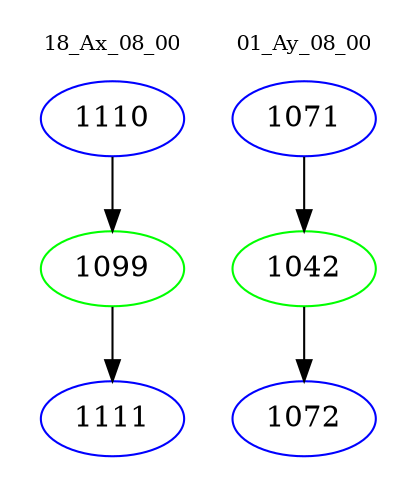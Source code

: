 digraph{
subgraph cluster_0 {
color = white
label = "18_Ax_08_00";
fontsize=10;
T0_1110 [label="1110", color="blue"]
T0_1110 -> T0_1099 [color="black"]
T0_1099 [label="1099", color="green"]
T0_1099 -> T0_1111 [color="black"]
T0_1111 [label="1111", color="blue"]
}
subgraph cluster_1 {
color = white
label = "01_Ay_08_00";
fontsize=10;
T1_1071 [label="1071", color="blue"]
T1_1071 -> T1_1042 [color="black"]
T1_1042 [label="1042", color="green"]
T1_1042 -> T1_1072 [color="black"]
T1_1072 [label="1072", color="blue"]
}
}
